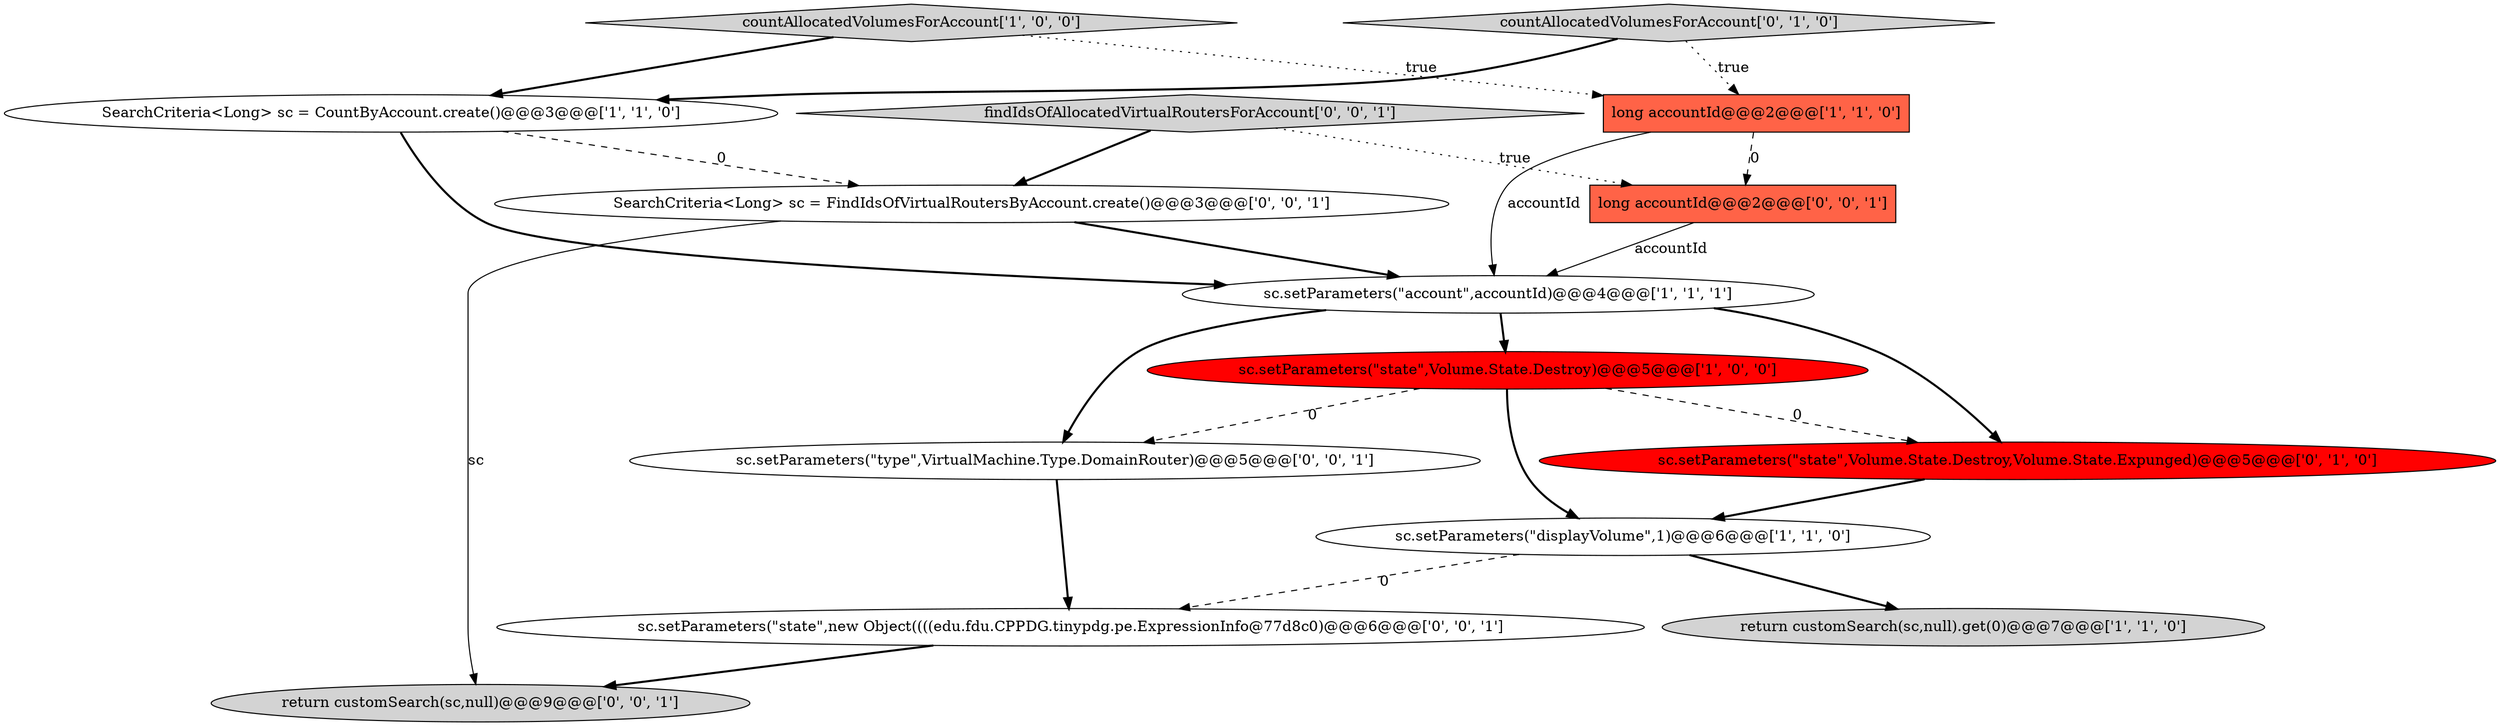 digraph {
10 [style = filled, label = "long accountId@@@2@@@['0', '0', '1']", fillcolor = tomato, shape = box image = "AAA0AAABBB3BBB"];
12 [style = filled, label = "SearchCriteria<Long> sc = FindIdsOfVirtualRoutersByAccount.create()@@@3@@@['0', '0', '1']", fillcolor = white, shape = ellipse image = "AAA0AAABBB3BBB"];
0 [style = filled, label = "countAllocatedVolumesForAccount['1', '0', '0']", fillcolor = lightgray, shape = diamond image = "AAA0AAABBB1BBB"];
3 [style = filled, label = "return customSearch(sc,null).get(0)@@@7@@@['1', '1', '0']", fillcolor = lightgray, shape = ellipse image = "AAA0AAABBB1BBB"];
4 [style = filled, label = "sc.setParameters(\"account\",accountId)@@@4@@@['1', '1', '1']", fillcolor = white, shape = ellipse image = "AAA0AAABBB1BBB"];
13 [style = filled, label = "findIdsOfAllocatedVirtualRoutersForAccount['0', '0', '1']", fillcolor = lightgray, shape = diamond image = "AAA0AAABBB3BBB"];
14 [style = filled, label = "sc.setParameters(\"state\",new Object((((edu.fdu.CPPDG.tinypdg.pe.ExpressionInfo@77d8c0)@@@6@@@['0', '0', '1']", fillcolor = white, shape = ellipse image = "AAA0AAABBB3BBB"];
6 [style = filled, label = "sc.setParameters(\"state\",Volume.State.Destroy)@@@5@@@['1', '0', '0']", fillcolor = red, shape = ellipse image = "AAA1AAABBB1BBB"];
11 [style = filled, label = "sc.setParameters(\"type\",VirtualMachine.Type.DomainRouter)@@@5@@@['0', '0', '1']", fillcolor = white, shape = ellipse image = "AAA0AAABBB3BBB"];
2 [style = filled, label = "sc.setParameters(\"displayVolume\",1)@@@6@@@['1', '1', '0']", fillcolor = white, shape = ellipse image = "AAA0AAABBB1BBB"];
1 [style = filled, label = "SearchCriteria<Long> sc = CountByAccount.create()@@@3@@@['1', '1', '0']", fillcolor = white, shape = ellipse image = "AAA0AAABBB1BBB"];
8 [style = filled, label = "countAllocatedVolumesForAccount['0', '1', '0']", fillcolor = lightgray, shape = diamond image = "AAA0AAABBB2BBB"];
5 [style = filled, label = "long accountId@@@2@@@['1', '1', '0']", fillcolor = tomato, shape = box image = "AAA0AAABBB1BBB"];
7 [style = filled, label = "sc.setParameters(\"state\",Volume.State.Destroy,Volume.State.Expunged)@@@5@@@['0', '1', '0']", fillcolor = red, shape = ellipse image = "AAA1AAABBB2BBB"];
9 [style = filled, label = "return customSearch(sc,null)@@@9@@@['0', '0', '1']", fillcolor = lightgray, shape = ellipse image = "AAA0AAABBB3BBB"];
1->4 [style = bold, label=""];
0->5 [style = dotted, label="true"];
11->14 [style = bold, label=""];
4->6 [style = bold, label=""];
6->7 [style = dashed, label="0"];
2->3 [style = bold, label=""];
5->4 [style = solid, label="accountId"];
6->11 [style = dashed, label="0"];
12->9 [style = solid, label="sc"];
13->10 [style = dotted, label="true"];
4->7 [style = bold, label=""];
6->2 [style = bold, label=""];
8->1 [style = bold, label=""];
1->12 [style = dashed, label="0"];
13->12 [style = bold, label=""];
2->14 [style = dashed, label="0"];
12->4 [style = bold, label=""];
5->10 [style = dashed, label="0"];
8->5 [style = dotted, label="true"];
10->4 [style = solid, label="accountId"];
7->2 [style = bold, label=""];
0->1 [style = bold, label=""];
14->9 [style = bold, label=""];
4->11 [style = bold, label=""];
}
